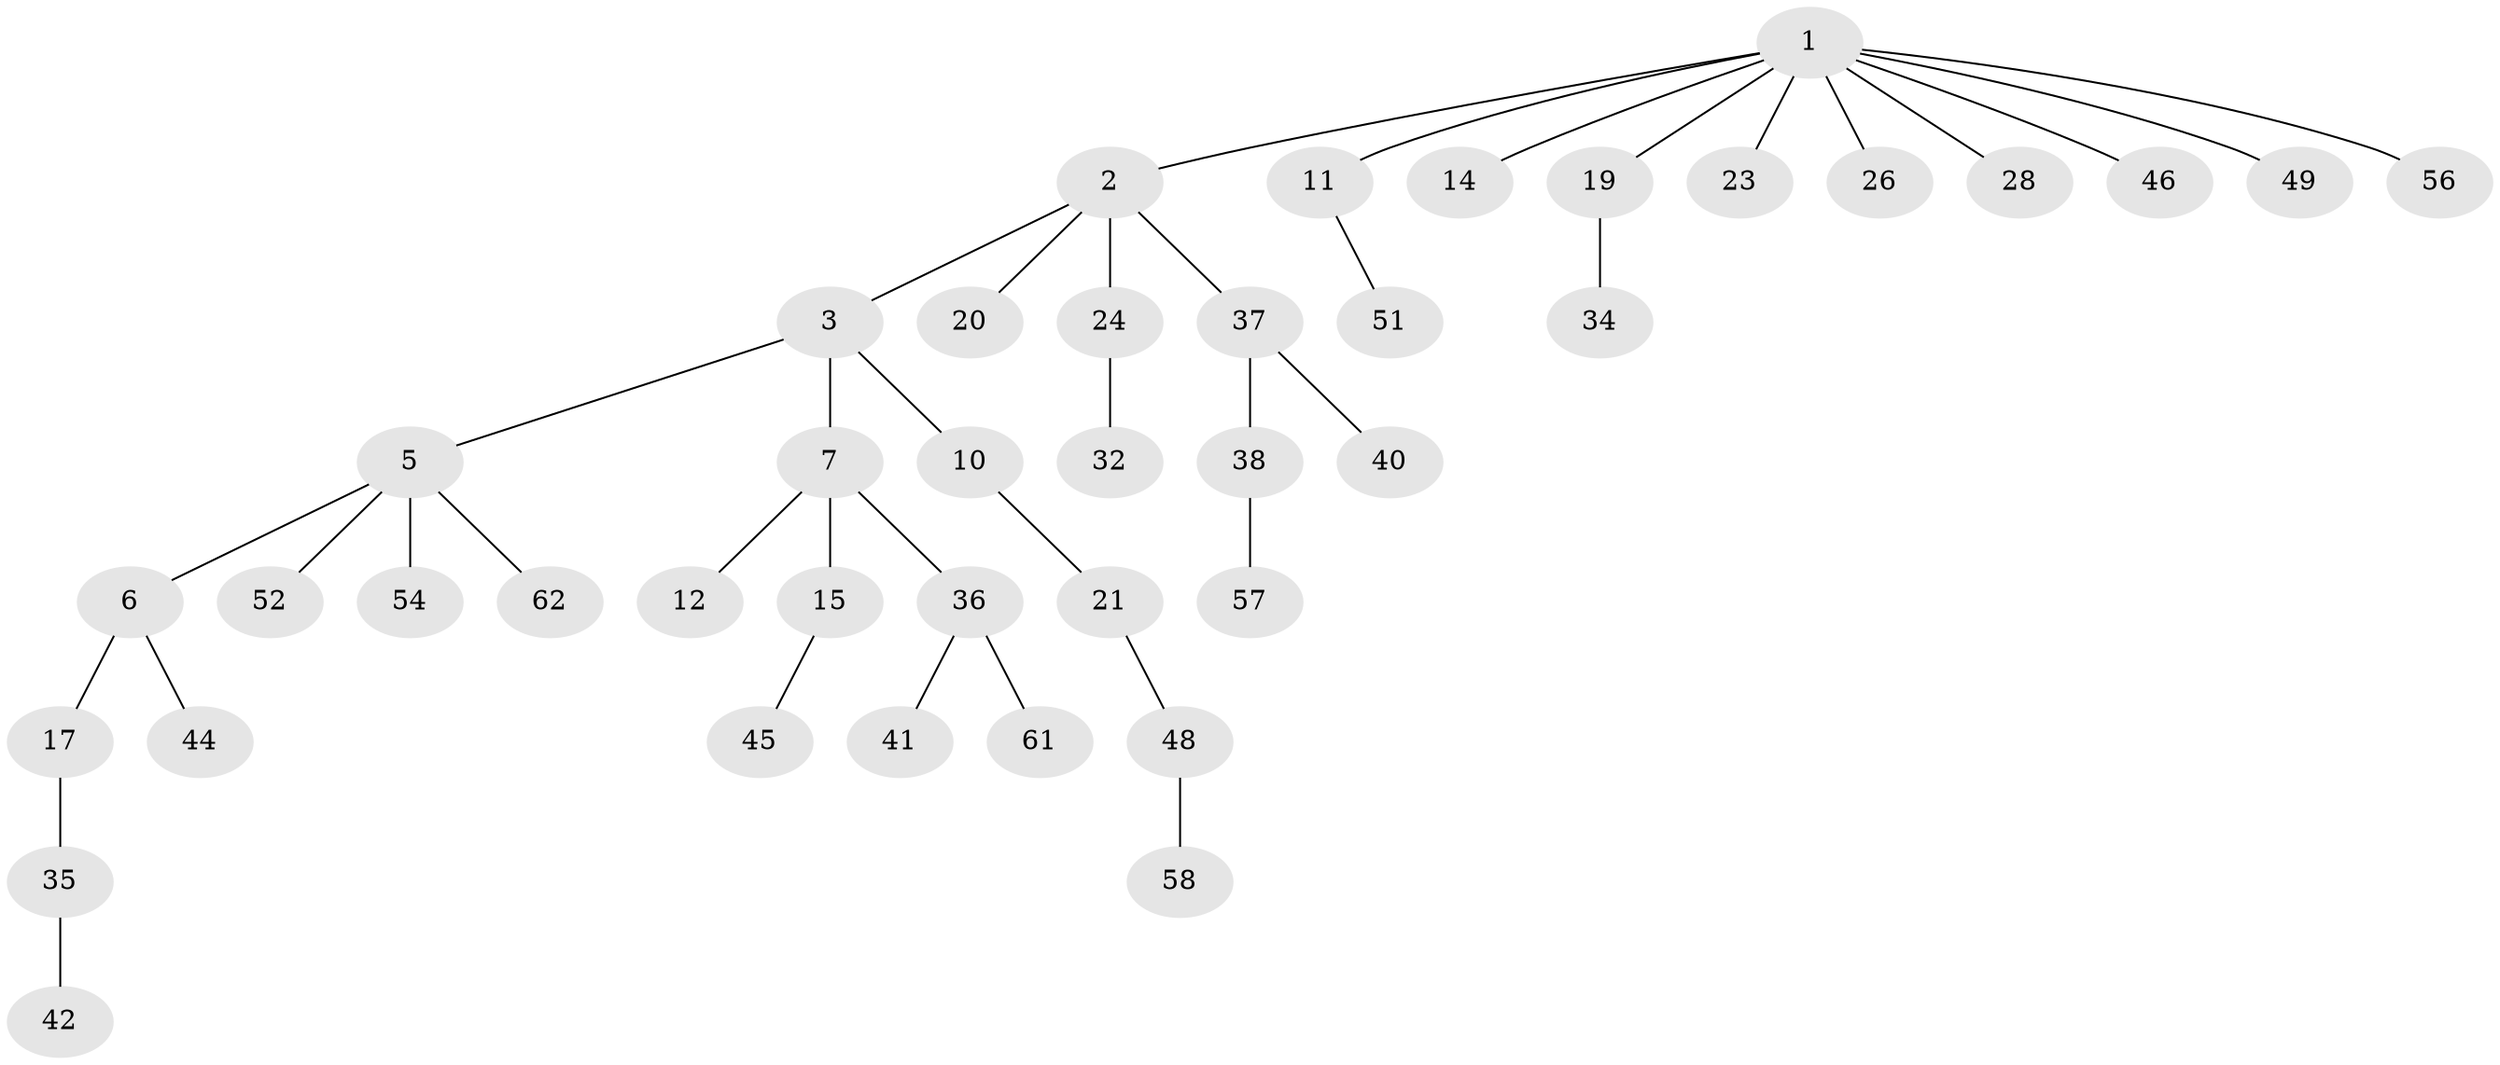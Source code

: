 // original degree distribution, {4: 0.06451612903225806, 3: 0.16129032258064516, 5: 0.03225806451612903, 8: 0.016129032258064516, 1: 0.5161290322580645, 2: 0.20967741935483872}
// Generated by graph-tools (version 1.1) at 2025/42/03/06/25 10:42:04]
// undirected, 41 vertices, 40 edges
graph export_dot {
graph [start="1"]
  node [color=gray90,style=filled];
  1 [super="+4"];
  2 [super="+8"];
  3 [super="+25"];
  5 [super="+13"];
  6 [super="+16"];
  7 [super="+9"];
  10 [super="+22"];
  11;
  12 [super="+43"];
  14 [super="+31"];
  15 [super="+18"];
  17 [super="+33"];
  19 [super="+30"];
  20;
  21 [super="+27"];
  23 [super="+59"];
  24 [super="+29"];
  26;
  28;
  32;
  34;
  35 [super="+50"];
  36 [super="+39"];
  37 [super="+60"];
  38 [super="+47"];
  40;
  41;
  42;
  44;
  45;
  46;
  48 [super="+55"];
  49;
  51 [super="+53"];
  52;
  54;
  56;
  57;
  58;
  61;
  62;
  1 -- 2;
  1 -- 11;
  1 -- 23;
  1 -- 46;
  1 -- 14;
  1 -- 49;
  1 -- 19;
  1 -- 56;
  1 -- 26;
  1 -- 28;
  2 -- 3;
  2 -- 24;
  2 -- 20;
  2 -- 37;
  3 -- 5;
  3 -- 7;
  3 -- 10;
  5 -- 6;
  5 -- 54;
  5 -- 52;
  5 -- 62;
  6 -- 17;
  6 -- 44;
  7 -- 12;
  7 -- 15;
  7 -- 36;
  10 -- 21;
  11 -- 51;
  15 -- 45;
  17 -- 35;
  19 -- 34;
  21 -- 48;
  24 -- 32;
  35 -- 42;
  36 -- 41;
  36 -- 61;
  37 -- 38;
  37 -- 40;
  38 -- 57;
  48 -- 58;
}
